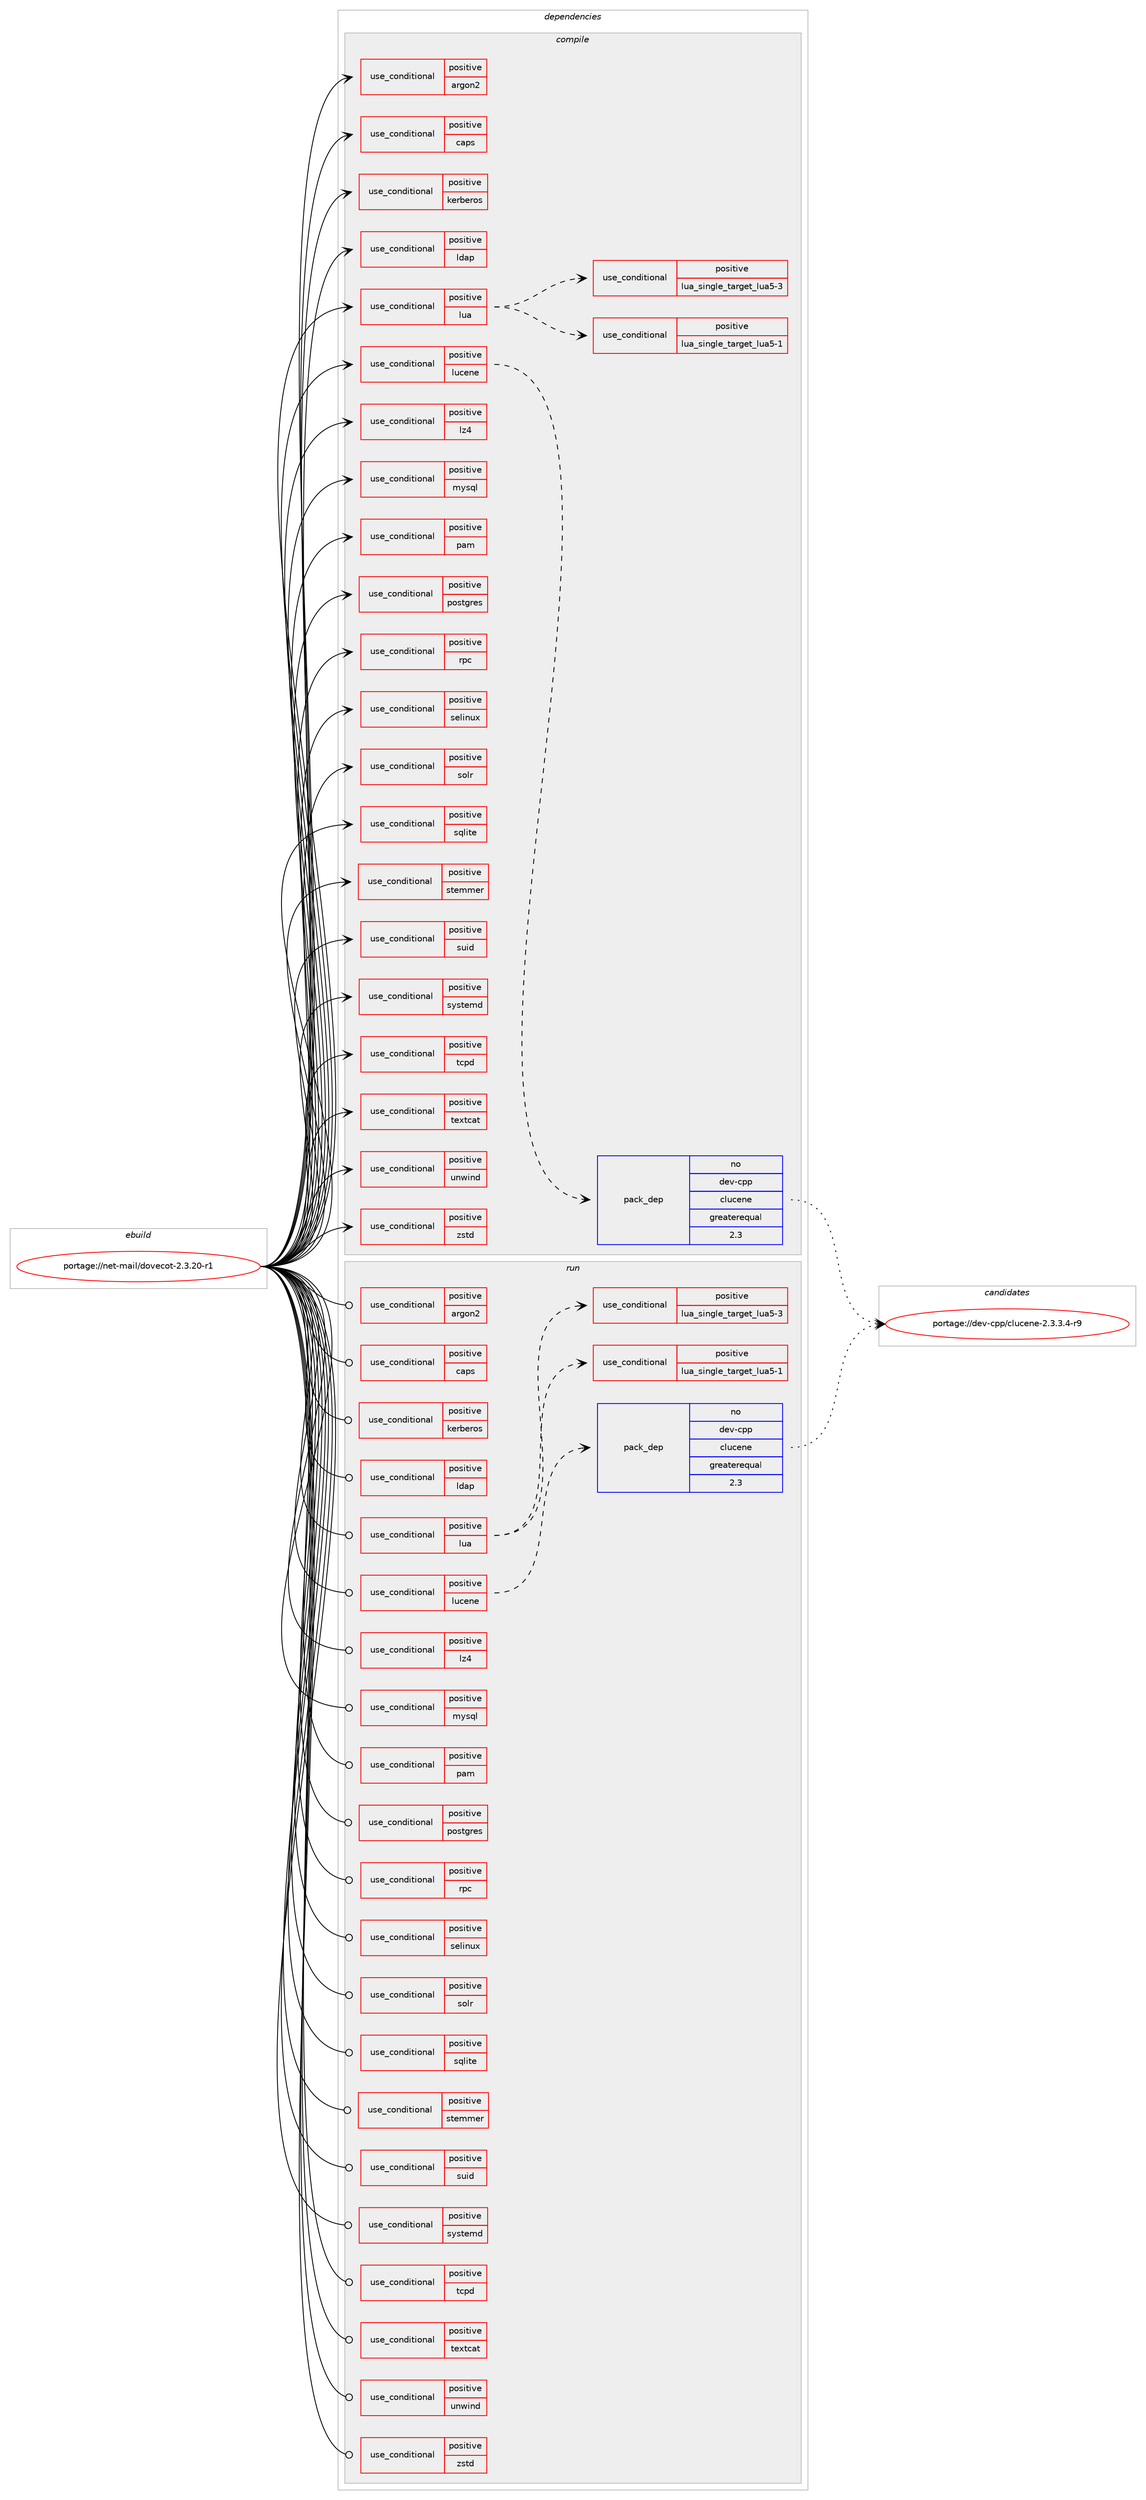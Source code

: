 digraph prolog {

# *************
# Graph options
# *************

newrank=true;
concentrate=true;
compound=true;
graph [rankdir=LR,fontname=Helvetica,fontsize=10,ranksep=1.5];#, ranksep=2.5, nodesep=0.2];
edge  [arrowhead=vee];
node  [fontname=Helvetica,fontsize=10];

# **********
# The ebuild
# **********

subgraph cluster_leftcol {
color=gray;
rank=same;
label=<<i>ebuild</i>>;
id [label="portage://net-mail/dovecot-2.3.20-r1", color=red, width=4, href="../net-mail/dovecot-2.3.20-r1.svg"];
}

# ****************
# The dependencies
# ****************

subgraph cluster_midcol {
color=gray;
label=<<i>dependencies</i>>;
subgraph cluster_compile {
fillcolor="#eeeeee";
style=filled;
label=<<i>compile</i>>;
subgraph cond92412 {
dependency185072 [label=<<TABLE BORDER="0" CELLBORDER="1" CELLSPACING="0" CELLPADDING="4"><TR><TD ROWSPAN="3" CELLPADDING="10">use_conditional</TD></TR><TR><TD>positive</TD></TR><TR><TD>argon2</TD></TR></TABLE>>, shape=none, color=red];
# *** BEGIN UNKNOWN DEPENDENCY TYPE (TODO) ***
# dependency185072 -> package_dependency(portage://net-mail/dovecot-2.3.20-r1,install,no,dev-libs,libsodium,none,[,,],any_same_slot,[])
# *** END UNKNOWN DEPENDENCY TYPE (TODO) ***

}
id:e -> dependency185072:w [weight=20,style="solid",arrowhead="vee"];
subgraph cond92413 {
dependency185073 [label=<<TABLE BORDER="0" CELLBORDER="1" CELLSPACING="0" CELLPADDING="4"><TR><TD ROWSPAN="3" CELLPADDING="10">use_conditional</TD></TR><TR><TD>positive</TD></TR><TR><TD>caps</TD></TR></TABLE>>, shape=none, color=red];
# *** BEGIN UNKNOWN DEPENDENCY TYPE (TODO) ***
# dependency185073 -> package_dependency(portage://net-mail/dovecot-2.3.20-r1,install,no,sys-libs,libcap,none,[,,],[],[])
# *** END UNKNOWN DEPENDENCY TYPE (TODO) ***

}
id:e -> dependency185073:w [weight=20,style="solid",arrowhead="vee"];
subgraph cond92414 {
dependency185074 [label=<<TABLE BORDER="0" CELLBORDER="1" CELLSPACING="0" CELLPADDING="4"><TR><TD ROWSPAN="3" CELLPADDING="10">use_conditional</TD></TR><TR><TD>positive</TD></TR><TR><TD>kerberos</TD></TR></TABLE>>, shape=none, color=red];
# *** BEGIN UNKNOWN DEPENDENCY TYPE (TODO) ***
# dependency185074 -> package_dependency(portage://net-mail/dovecot-2.3.20-r1,install,no,virtual,krb5,none,[,,],[],[])
# *** END UNKNOWN DEPENDENCY TYPE (TODO) ***

}
id:e -> dependency185074:w [weight=20,style="solid",arrowhead="vee"];
subgraph cond92415 {
dependency185075 [label=<<TABLE BORDER="0" CELLBORDER="1" CELLSPACING="0" CELLPADDING="4"><TR><TD ROWSPAN="3" CELLPADDING="10">use_conditional</TD></TR><TR><TD>positive</TD></TR><TR><TD>ldap</TD></TR></TABLE>>, shape=none, color=red];
# *** BEGIN UNKNOWN DEPENDENCY TYPE (TODO) ***
# dependency185075 -> package_dependency(portage://net-mail/dovecot-2.3.20-r1,install,no,net-nds,openldap,none,[,,],any_same_slot,[])
# *** END UNKNOWN DEPENDENCY TYPE (TODO) ***

}
id:e -> dependency185075:w [weight=20,style="solid",arrowhead="vee"];
subgraph cond92416 {
dependency185076 [label=<<TABLE BORDER="0" CELLBORDER="1" CELLSPACING="0" CELLPADDING="4"><TR><TD ROWSPAN="3" CELLPADDING="10">use_conditional</TD></TR><TR><TD>positive</TD></TR><TR><TD>lua</TD></TR></TABLE>>, shape=none, color=red];
subgraph cond92417 {
dependency185077 [label=<<TABLE BORDER="0" CELLBORDER="1" CELLSPACING="0" CELLPADDING="4"><TR><TD ROWSPAN="3" CELLPADDING="10">use_conditional</TD></TR><TR><TD>positive</TD></TR><TR><TD>lua_single_target_lua5-1</TD></TR></TABLE>>, shape=none, color=red];
# *** BEGIN UNKNOWN DEPENDENCY TYPE (TODO) ***
# dependency185077 -> package_dependency(portage://net-mail/dovecot-2.3.20-r1,install,no,dev-lang,lua,none,[,,],[slot(5.1)],[])
# *** END UNKNOWN DEPENDENCY TYPE (TODO) ***

}
dependency185076:e -> dependency185077:w [weight=20,style="dashed",arrowhead="vee"];
subgraph cond92418 {
dependency185078 [label=<<TABLE BORDER="0" CELLBORDER="1" CELLSPACING="0" CELLPADDING="4"><TR><TD ROWSPAN="3" CELLPADDING="10">use_conditional</TD></TR><TR><TD>positive</TD></TR><TR><TD>lua_single_target_lua5-3</TD></TR></TABLE>>, shape=none, color=red];
# *** BEGIN UNKNOWN DEPENDENCY TYPE (TODO) ***
# dependency185078 -> package_dependency(portage://net-mail/dovecot-2.3.20-r1,install,no,dev-lang,lua,none,[,,],[slot(5.3)],[])
# *** END UNKNOWN DEPENDENCY TYPE (TODO) ***

}
dependency185076:e -> dependency185078:w [weight=20,style="dashed",arrowhead="vee"];
}
id:e -> dependency185076:w [weight=20,style="solid",arrowhead="vee"];
subgraph cond92419 {
dependency185079 [label=<<TABLE BORDER="0" CELLBORDER="1" CELLSPACING="0" CELLPADDING="4"><TR><TD ROWSPAN="3" CELLPADDING="10">use_conditional</TD></TR><TR><TD>positive</TD></TR><TR><TD>lucene</TD></TR></TABLE>>, shape=none, color=red];
subgraph pack90053 {
dependency185080 [label=<<TABLE BORDER="0" CELLBORDER="1" CELLSPACING="0" CELLPADDING="4" WIDTH="220"><TR><TD ROWSPAN="6" CELLPADDING="30">pack_dep</TD></TR><TR><TD WIDTH="110">no</TD></TR><TR><TD>dev-cpp</TD></TR><TR><TD>clucene</TD></TR><TR><TD>greaterequal</TD></TR><TR><TD>2.3</TD></TR></TABLE>>, shape=none, color=blue];
}
dependency185079:e -> dependency185080:w [weight=20,style="dashed",arrowhead="vee"];
}
id:e -> dependency185079:w [weight=20,style="solid",arrowhead="vee"];
subgraph cond92420 {
dependency185081 [label=<<TABLE BORDER="0" CELLBORDER="1" CELLSPACING="0" CELLPADDING="4"><TR><TD ROWSPAN="3" CELLPADDING="10">use_conditional</TD></TR><TR><TD>positive</TD></TR><TR><TD>lz4</TD></TR></TABLE>>, shape=none, color=red];
# *** BEGIN UNKNOWN DEPENDENCY TYPE (TODO) ***
# dependency185081 -> package_dependency(portage://net-mail/dovecot-2.3.20-r1,install,no,app-arch,lz4,none,[,,],[],[])
# *** END UNKNOWN DEPENDENCY TYPE (TODO) ***

}
id:e -> dependency185081:w [weight=20,style="solid",arrowhead="vee"];
subgraph cond92421 {
dependency185082 [label=<<TABLE BORDER="0" CELLBORDER="1" CELLSPACING="0" CELLPADDING="4"><TR><TD ROWSPAN="3" CELLPADDING="10">use_conditional</TD></TR><TR><TD>positive</TD></TR><TR><TD>mysql</TD></TR></TABLE>>, shape=none, color=red];
# *** BEGIN UNKNOWN DEPENDENCY TYPE (TODO) ***
# dependency185082 -> package_dependency(portage://net-mail/dovecot-2.3.20-r1,install,no,dev-db,mysql-connector-c,none,[,,],[slot(0),equal],[])
# *** END UNKNOWN DEPENDENCY TYPE (TODO) ***

}
id:e -> dependency185082:w [weight=20,style="solid",arrowhead="vee"];
subgraph cond92422 {
dependency185083 [label=<<TABLE BORDER="0" CELLBORDER="1" CELLSPACING="0" CELLPADDING="4"><TR><TD ROWSPAN="3" CELLPADDING="10">use_conditional</TD></TR><TR><TD>positive</TD></TR><TR><TD>pam</TD></TR></TABLE>>, shape=none, color=red];
# *** BEGIN UNKNOWN DEPENDENCY TYPE (TODO) ***
# dependency185083 -> package_dependency(portage://net-mail/dovecot-2.3.20-r1,install,no,sys-libs,pam,none,[,,],any_same_slot,[])
# *** END UNKNOWN DEPENDENCY TYPE (TODO) ***

}
id:e -> dependency185083:w [weight=20,style="solid",arrowhead="vee"];
subgraph cond92423 {
dependency185084 [label=<<TABLE BORDER="0" CELLBORDER="1" CELLSPACING="0" CELLPADDING="4"><TR><TD ROWSPAN="3" CELLPADDING="10">use_conditional</TD></TR><TR><TD>positive</TD></TR><TR><TD>postgres</TD></TR></TABLE>>, shape=none, color=red];
# *** BEGIN UNKNOWN DEPENDENCY TYPE (TODO) ***
# dependency185084 -> package_dependency(portage://net-mail/dovecot-2.3.20-r1,install,no,dev-db,postgresql,none,[,,],any_different_slot,[])
# *** END UNKNOWN DEPENDENCY TYPE (TODO) ***

}
id:e -> dependency185084:w [weight=20,style="solid",arrowhead="vee"];
subgraph cond92424 {
dependency185085 [label=<<TABLE BORDER="0" CELLBORDER="1" CELLSPACING="0" CELLPADDING="4"><TR><TD ROWSPAN="3" CELLPADDING="10">use_conditional</TD></TR><TR><TD>positive</TD></TR><TR><TD>rpc</TD></TR></TABLE>>, shape=none, color=red];
# *** BEGIN UNKNOWN DEPENDENCY TYPE (TODO) ***
# dependency185085 -> package_dependency(portage://net-mail/dovecot-2.3.20-r1,install,no,net-libs,libtirpc,none,[,,],any_same_slot,[])
# *** END UNKNOWN DEPENDENCY TYPE (TODO) ***

# *** BEGIN UNKNOWN DEPENDENCY TYPE (TODO) ***
# dependency185085 -> package_dependency(portage://net-mail/dovecot-2.3.20-r1,install,no,net-libs,rpcsvc-proto,none,[,,],[],[])
# *** END UNKNOWN DEPENDENCY TYPE (TODO) ***

}
id:e -> dependency185085:w [weight=20,style="solid",arrowhead="vee"];
subgraph cond92425 {
dependency185086 [label=<<TABLE BORDER="0" CELLBORDER="1" CELLSPACING="0" CELLPADDING="4"><TR><TD ROWSPAN="3" CELLPADDING="10">use_conditional</TD></TR><TR><TD>positive</TD></TR><TR><TD>selinux</TD></TR></TABLE>>, shape=none, color=red];
# *** BEGIN UNKNOWN DEPENDENCY TYPE (TODO) ***
# dependency185086 -> package_dependency(portage://net-mail/dovecot-2.3.20-r1,install,no,sec-policy,selinux-dovecot,none,[,,],[],[])
# *** END UNKNOWN DEPENDENCY TYPE (TODO) ***

}
id:e -> dependency185086:w [weight=20,style="solid",arrowhead="vee"];
subgraph cond92426 {
dependency185087 [label=<<TABLE BORDER="0" CELLBORDER="1" CELLSPACING="0" CELLPADDING="4"><TR><TD ROWSPAN="3" CELLPADDING="10">use_conditional</TD></TR><TR><TD>positive</TD></TR><TR><TD>solr</TD></TR></TABLE>>, shape=none, color=red];
# *** BEGIN UNKNOWN DEPENDENCY TYPE (TODO) ***
# dependency185087 -> package_dependency(portage://net-mail/dovecot-2.3.20-r1,install,no,net-misc,curl,none,[,,],[],[])
# *** END UNKNOWN DEPENDENCY TYPE (TODO) ***

# *** BEGIN UNKNOWN DEPENDENCY TYPE (TODO) ***
# dependency185087 -> package_dependency(portage://net-mail/dovecot-2.3.20-r1,install,no,dev-libs,expat,none,[,,],[],[])
# *** END UNKNOWN DEPENDENCY TYPE (TODO) ***

}
id:e -> dependency185087:w [weight=20,style="solid",arrowhead="vee"];
subgraph cond92427 {
dependency185088 [label=<<TABLE BORDER="0" CELLBORDER="1" CELLSPACING="0" CELLPADDING="4"><TR><TD ROWSPAN="3" CELLPADDING="10">use_conditional</TD></TR><TR><TD>positive</TD></TR><TR><TD>sqlite</TD></TR></TABLE>>, shape=none, color=red];
# *** BEGIN UNKNOWN DEPENDENCY TYPE (TODO) ***
# dependency185088 -> package_dependency(portage://net-mail/dovecot-2.3.20-r1,install,no,dev-db,sqlite,none,[,,],any_different_slot,[])
# *** END UNKNOWN DEPENDENCY TYPE (TODO) ***

}
id:e -> dependency185088:w [weight=20,style="solid",arrowhead="vee"];
subgraph cond92428 {
dependency185089 [label=<<TABLE BORDER="0" CELLBORDER="1" CELLSPACING="0" CELLPADDING="4"><TR><TD ROWSPAN="3" CELLPADDING="10">use_conditional</TD></TR><TR><TD>positive</TD></TR><TR><TD>stemmer</TD></TR></TABLE>>, shape=none, color=red];
# *** BEGIN UNKNOWN DEPENDENCY TYPE (TODO) ***
# dependency185089 -> package_dependency(portage://net-mail/dovecot-2.3.20-r1,install,no,dev-libs,snowball-stemmer,none,[,,],any_same_slot,[])
# *** END UNKNOWN DEPENDENCY TYPE (TODO) ***

}
id:e -> dependency185089:w [weight=20,style="solid",arrowhead="vee"];
subgraph cond92429 {
dependency185090 [label=<<TABLE BORDER="0" CELLBORDER="1" CELLSPACING="0" CELLPADDING="4"><TR><TD ROWSPAN="3" CELLPADDING="10">use_conditional</TD></TR><TR><TD>positive</TD></TR><TR><TD>suid</TD></TR></TABLE>>, shape=none, color=red];
# *** BEGIN UNKNOWN DEPENDENCY TYPE (TODO) ***
# dependency185090 -> package_dependency(portage://net-mail/dovecot-2.3.20-r1,install,no,acct-group,mail,none,[,,],[],[])
# *** END UNKNOWN DEPENDENCY TYPE (TODO) ***

}
id:e -> dependency185090:w [weight=20,style="solid",arrowhead="vee"];
subgraph cond92430 {
dependency185091 [label=<<TABLE BORDER="0" CELLBORDER="1" CELLSPACING="0" CELLPADDING="4"><TR><TD ROWSPAN="3" CELLPADDING="10">use_conditional</TD></TR><TR><TD>positive</TD></TR><TR><TD>systemd</TD></TR></TABLE>>, shape=none, color=red];
# *** BEGIN UNKNOWN DEPENDENCY TYPE (TODO) ***
# dependency185091 -> package_dependency(portage://net-mail/dovecot-2.3.20-r1,install,no,sys-apps,systemd,none,[,,],any_same_slot,[])
# *** END UNKNOWN DEPENDENCY TYPE (TODO) ***

}
id:e -> dependency185091:w [weight=20,style="solid",arrowhead="vee"];
subgraph cond92431 {
dependency185092 [label=<<TABLE BORDER="0" CELLBORDER="1" CELLSPACING="0" CELLPADDING="4"><TR><TD ROWSPAN="3" CELLPADDING="10">use_conditional</TD></TR><TR><TD>positive</TD></TR><TR><TD>tcpd</TD></TR></TABLE>>, shape=none, color=red];
# *** BEGIN UNKNOWN DEPENDENCY TYPE (TODO) ***
# dependency185092 -> package_dependency(portage://net-mail/dovecot-2.3.20-r1,install,no,sys-apps,tcp-wrappers,none,[,,],[],[])
# *** END UNKNOWN DEPENDENCY TYPE (TODO) ***

}
id:e -> dependency185092:w [weight=20,style="solid",arrowhead="vee"];
subgraph cond92432 {
dependency185093 [label=<<TABLE BORDER="0" CELLBORDER="1" CELLSPACING="0" CELLPADDING="4"><TR><TD ROWSPAN="3" CELLPADDING="10">use_conditional</TD></TR><TR><TD>positive</TD></TR><TR><TD>textcat</TD></TR></TABLE>>, shape=none, color=red];
# *** BEGIN UNKNOWN DEPENDENCY TYPE (TODO) ***
# dependency185093 -> package_dependency(portage://net-mail/dovecot-2.3.20-r1,install,no,app-text,libexttextcat,none,[,,],[],[])
# *** END UNKNOWN DEPENDENCY TYPE (TODO) ***

}
id:e -> dependency185093:w [weight=20,style="solid",arrowhead="vee"];
subgraph cond92433 {
dependency185094 [label=<<TABLE BORDER="0" CELLBORDER="1" CELLSPACING="0" CELLPADDING="4"><TR><TD ROWSPAN="3" CELLPADDING="10">use_conditional</TD></TR><TR><TD>positive</TD></TR><TR><TD>unwind</TD></TR></TABLE>>, shape=none, color=red];
# *** BEGIN UNKNOWN DEPENDENCY TYPE (TODO) ***
# dependency185094 -> package_dependency(portage://net-mail/dovecot-2.3.20-r1,install,no,sys-libs,libunwind,none,[,,],any_same_slot,[])
# *** END UNKNOWN DEPENDENCY TYPE (TODO) ***

}
id:e -> dependency185094:w [weight=20,style="solid",arrowhead="vee"];
subgraph cond92434 {
dependency185095 [label=<<TABLE BORDER="0" CELLBORDER="1" CELLSPACING="0" CELLPADDING="4"><TR><TD ROWSPAN="3" CELLPADDING="10">use_conditional</TD></TR><TR><TD>positive</TD></TR><TR><TD>zstd</TD></TR></TABLE>>, shape=none, color=red];
# *** BEGIN UNKNOWN DEPENDENCY TYPE (TODO) ***
# dependency185095 -> package_dependency(portage://net-mail/dovecot-2.3.20-r1,install,no,app-arch,zstd,none,[,,],any_same_slot,[])
# *** END UNKNOWN DEPENDENCY TYPE (TODO) ***

}
id:e -> dependency185095:w [weight=20,style="solid",arrowhead="vee"];
# *** BEGIN UNKNOWN DEPENDENCY TYPE (TODO) ***
# id -> package_dependency(portage://net-mail/dovecot-2.3.20-r1,install,no,app-arch,bzip2,none,[,,],[],[])
# *** END UNKNOWN DEPENDENCY TYPE (TODO) ***

# *** BEGIN UNKNOWN DEPENDENCY TYPE (TODO) ***
# id -> package_dependency(portage://net-mail/dovecot-2.3.20-r1,install,no,app-arch,xz-utils,none,[,,],[],[])
# *** END UNKNOWN DEPENDENCY TYPE (TODO) ***

# *** BEGIN UNKNOWN DEPENDENCY TYPE (TODO) ***
# id -> package_dependency(portage://net-mail/dovecot-2.3.20-r1,install,no,dev-libs,icu,none,[,,],any_same_slot,[])
# *** END UNKNOWN DEPENDENCY TYPE (TODO) ***

# *** BEGIN UNKNOWN DEPENDENCY TYPE (TODO) ***
# id -> package_dependency(portage://net-mail/dovecot-2.3.20-r1,install,no,dev-libs,openssl,none,[,,],[slot(0),equal],[])
# *** END UNKNOWN DEPENDENCY TYPE (TODO) ***

# *** BEGIN UNKNOWN DEPENDENCY TYPE (TODO) ***
# id -> package_dependency(portage://net-mail/dovecot-2.3.20-r1,install,no,sys-libs,zlib,none,[,,],any_same_slot,[])
# *** END UNKNOWN DEPENDENCY TYPE (TODO) ***

# *** BEGIN UNKNOWN DEPENDENCY TYPE (TODO) ***
# id -> package_dependency(portage://net-mail/dovecot-2.3.20-r1,install,no,virtual,libcrypt,none,[,,],any_same_slot,[])
# *** END UNKNOWN DEPENDENCY TYPE (TODO) ***

# *** BEGIN UNKNOWN DEPENDENCY TYPE (TODO) ***
# id -> package_dependency(portage://net-mail/dovecot-2.3.20-r1,install,no,virtual,libiconv,none,[,,],[],[])
# *** END UNKNOWN DEPENDENCY TYPE (TODO) ***

}
subgraph cluster_compileandrun {
fillcolor="#eeeeee";
style=filled;
label=<<i>compile and run</i>>;
}
subgraph cluster_run {
fillcolor="#eeeeee";
style=filled;
label=<<i>run</i>>;
subgraph cond92435 {
dependency185096 [label=<<TABLE BORDER="0" CELLBORDER="1" CELLSPACING="0" CELLPADDING="4"><TR><TD ROWSPAN="3" CELLPADDING="10">use_conditional</TD></TR><TR><TD>positive</TD></TR><TR><TD>argon2</TD></TR></TABLE>>, shape=none, color=red];
# *** BEGIN UNKNOWN DEPENDENCY TYPE (TODO) ***
# dependency185096 -> package_dependency(portage://net-mail/dovecot-2.3.20-r1,run,no,dev-libs,libsodium,none,[,,],any_same_slot,[])
# *** END UNKNOWN DEPENDENCY TYPE (TODO) ***

}
id:e -> dependency185096:w [weight=20,style="solid",arrowhead="odot"];
subgraph cond92436 {
dependency185097 [label=<<TABLE BORDER="0" CELLBORDER="1" CELLSPACING="0" CELLPADDING="4"><TR><TD ROWSPAN="3" CELLPADDING="10">use_conditional</TD></TR><TR><TD>positive</TD></TR><TR><TD>caps</TD></TR></TABLE>>, shape=none, color=red];
# *** BEGIN UNKNOWN DEPENDENCY TYPE (TODO) ***
# dependency185097 -> package_dependency(portage://net-mail/dovecot-2.3.20-r1,run,no,sys-libs,libcap,none,[,,],[],[])
# *** END UNKNOWN DEPENDENCY TYPE (TODO) ***

}
id:e -> dependency185097:w [weight=20,style="solid",arrowhead="odot"];
subgraph cond92437 {
dependency185098 [label=<<TABLE BORDER="0" CELLBORDER="1" CELLSPACING="0" CELLPADDING="4"><TR><TD ROWSPAN="3" CELLPADDING="10">use_conditional</TD></TR><TR><TD>positive</TD></TR><TR><TD>kerberos</TD></TR></TABLE>>, shape=none, color=red];
# *** BEGIN UNKNOWN DEPENDENCY TYPE (TODO) ***
# dependency185098 -> package_dependency(portage://net-mail/dovecot-2.3.20-r1,run,no,virtual,krb5,none,[,,],[],[])
# *** END UNKNOWN DEPENDENCY TYPE (TODO) ***

}
id:e -> dependency185098:w [weight=20,style="solid",arrowhead="odot"];
subgraph cond92438 {
dependency185099 [label=<<TABLE BORDER="0" CELLBORDER="1" CELLSPACING="0" CELLPADDING="4"><TR><TD ROWSPAN="3" CELLPADDING="10">use_conditional</TD></TR><TR><TD>positive</TD></TR><TR><TD>ldap</TD></TR></TABLE>>, shape=none, color=red];
# *** BEGIN UNKNOWN DEPENDENCY TYPE (TODO) ***
# dependency185099 -> package_dependency(portage://net-mail/dovecot-2.3.20-r1,run,no,net-nds,openldap,none,[,,],any_same_slot,[])
# *** END UNKNOWN DEPENDENCY TYPE (TODO) ***

}
id:e -> dependency185099:w [weight=20,style="solid",arrowhead="odot"];
subgraph cond92439 {
dependency185100 [label=<<TABLE BORDER="0" CELLBORDER="1" CELLSPACING="0" CELLPADDING="4"><TR><TD ROWSPAN="3" CELLPADDING="10">use_conditional</TD></TR><TR><TD>positive</TD></TR><TR><TD>lua</TD></TR></TABLE>>, shape=none, color=red];
subgraph cond92440 {
dependency185101 [label=<<TABLE BORDER="0" CELLBORDER="1" CELLSPACING="0" CELLPADDING="4"><TR><TD ROWSPAN="3" CELLPADDING="10">use_conditional</TD></TR><TR><TD>positive</TD></TR><TR><TD>lua_single_target_lua5-1</TD></TR></TABLE>>, shape=none, color=red];
# *** BEGIN UNKNOWN DEPENDENCY TYPE (TODO) ***
# dependency185101 -> package_dependency(portage://net-mail/dovecot-2.3.20-r1,run,no,dev-lang,lua,none,[,,],[slot(5.1)],[])
# *** END UNKNOWN DEPENDENCY TYPE (TODO) ***

}
dependency185100:e -> dependency185101:w [weight=20,style="dashed",arrowhead="vee"];
subgraph cond92441 {
dependency185102 [label=<<TABLE BORDER="0" CELLBORDER="1" CELLSPACING="0" CELLPADDING="4"><TR><TD ROWSPAN="3" CELLPADDING="10">use_conditional</TD></TR><TR><TD>positive</TD></TR><TR><TD>lua_single_target_lua5-3</TD></TR></TABLE>>, shape=none, color=red];
# *** BEGIN UNKNOWN DEPENDENCY TYPE (TODO) ***
# dependency185102 -> package_dependency(portage://net-mail/dovecot-2.3.20-r1,run,no,dev-lang,lua,none,[,,],[slot(5.3)],[])
# *** END UNKNOWN DEPENDENCY TYPE (TODO) ***

}
dependency185100:e -> dependency185102:w [weight=20,style="dashed",arrowhead="vee"];
}
id:e -> dependency185100:w [weight=20,style="solid",arrowhead="odot"];
subgraph cond92442 {
dependency185103 [label=<<TABLE BORDER="0" CELLBORDER="1" CELLSPACING="0" CELLPADDING="4"><TR><TD ROWSPAN="3" CELLPADDING="10">use_conditional</TD></TR><TR><TD>positive</TD></TR><TR><TD>lucene</TD></TR></TABLE>>, shape=none, color=red];
subgraph pack90054 {
dependency185104 [label=<<TABLE BORDER="0" CELLBORDER="1" CELLSPACING="0" CELLPADDING="4" WIDTH="220"><TR><TD ROWSPAN="6" CELLPADDING="30">pack_dep</TD></TR><TR><TD WIDTH="110">no</TD></TR><TR><TD>dev-cpp</TD></TR><TR><TD>clucene</TD></TR><TR><TD>greaterequal</TD></TR><TR><TD>2.3</TD></TR></TABLE>>, shape=none, color=blue];
}
dependency185103:e -> dependency185104:w [weight=20,style="dashed",arrowhead="vee"];
}
id:e -> dependency185103:w [weight=20,style="solid",arrowhead="odot"];
subgraph cond92443 {
dependency185105 [label=<<TABLE BORDER="0" CELLBORDER="1" CELLSPACING="0" CELLPADDING="4"><TR><TD ROWSPAN="3" CELLPADDING="10">use_conditional</TD></TR><TR><TD>positive</TD></TR><TR><TD>lz4</TD></TR></TABLE>>, shape=none, color=red];
# *** BEGIN UNKNOWN DEPENDENCY TYPE (TODO) ***
# dependency185105 -> package_dependency(portage://net-mail/dovecot-2.3.20-r1,run,no,app-arch,lz4,none,[,,],[],[])
# *** END UNKNOWN DEPENDENCY TYPE (TODO) ***

}
id:e -> dependency185105:w [weight=20,style="solid",arrowhead="odot"];
subgraph cond92444 {
dependency185106 [label=<<TABLE BORDER="0" CELLBORDER="1" CELLSPACING="0" CELLPADDING="4"><TR><TD ROWSPAN="3" CELLPADDING="10">use_conditional</TD></TR><TR><TD>positive</TD></TR><TR><TD>mysql</TD></TR></TABLE>>, shape=none, color=red];
# *** BEGIN UNKNOWN DEPENDENCY TYPE (TODO) ***
# dependency185106 -> package_dependency(portage://net-mail/dovecot-2.3.20-r1,run,no,dev-db,mysql-connector-c,none,[,,],[slot(0),equal],[])
# *** END UNKNOWN DEPENDENCY TYPE (TODO) ***

}
id:e -> dependency185106:w [weight=20,style="solid",arrowhead="odot"];
subgraph cond92445 {
dependency185107 [label=<<TABLE BORDER="0" CELLBORDER="1" CELLSPACING="0" CELLPADDING="4"><TR><TD ROWSPAN="3" CELLPADDING="10">use_conditional</TD></TR><TR><TD>positive</TD></TR><TR><TD>pam</TD></TR></TABLE>>, shape=none, color=red];
# *** BEGIN UNKNOWN DEPENDENCY TYPE (TODO) ***
# dependency185107 -> package_dependency(portage://net-mail/dovecot-2.3.20-r1,run,no,sys-libs,pam,none,[,,],any_same_slot,[])
# *** END UNKNOWN DEPENDENCY TYPE (TODO) ***

}
id:e -> dependency185107:w [weight=20,style="solid",arrowhead="odot"];
subgraph cond92446 {
dependency185108 [label=<<TABLE BORDER="0" CELLBORDER="1" CELLSPACING="0" CELLPADDING="4"><TR><TD ROWSPAN="3" CELLPADDING="10">use_conditional</TD></TR><TR><TD>positive</TD></TR><TR><TD>postgres</TD></TR></TABLE>>, shape=none, color=red];
# *** BEGIN UNKNOWN DEPENDENCY TYPE (TODO) ***
# dependency185108 -> package_dependency(portage://net-mail/dovecot-2.3.20-r1,run,no,dev-db,postgresql,none,[,,],any_different_slot,[])
# *** END UNKNOWN DEPENDENCY TYPE (TODO) ***

}
id:e -> dependency185108:w [weight=20,style="solid",arrowhead="odot"];
subgraph cond92447 {
dependency185109 [label=<<TABLE BORDER="0" CELLBORDER="1" CELLSPACING="0" CELLPADDING="4"><TR><TD ROWSPAN="3" CELLPADDING="10">use_conditional</TD></TR><TR><TD>positive</TD></TR><TR><TD>rpc</TD></TR></TABLE>>, shape=none, color=red];
# *** BEGIN UNKNOWN DEPENDENCY TYPE (TODO) ***
# dependency185109 -> package_dependency(portage://net-mail/dovecot-2.3.20-r1,run,no,net-libs,libtirpc,none,[,,],any_same_slot,[])
# *** END UNKNOWN DEPENDENCY TYPE (TODO) ***

# *** BEGIN UNKNOWN DEPENDENCY TYPE (TODO) ***
# dependency185109 -> package_dependency(portage://net-mail/dovecot-2.3.20-r1,run,no,net-libs,rpcsvc-proto,none,[,,],[],[])
# *** END UNKNOWN DEPENDENCY TYPE (TODO) ***

}
id:e -> dependency185109:w [weight=20,style="solid",arrowhead="odot"];
subgraph cond92448 {
dependency185110 [label=<<TABLE BORDER="0" CELLBORDER="1" CELLSPACING="0" CELLPADDING="4"><TR><TD ROWSPAN="3" CELLPADDING="10">use_conditional</TD></TR><TR><TD>positive</TD></TR><TR><TD>selinux</TD></TR></TABLE>>, shape=none, color=red];
# *** BEGIN UNKNOWN DEPENDENCY TYPE (TODO) ***
# dependency185110 -> package_dependency(portage://net-mail/dovecot-2.3.20-r1,run,no,sec-policy,selinux-dovecot,none,[,,],[],[])
# *** END UNKNOWN DEPENDENCY TYPE (TODO) ***

}
id:e -> dependency185110:w [weight=20,style="solid",arrowhead="odot"];
subgraph cond92449 {
dependency185111 [label=<<TABLE BORDER="0" CELLBORDER="1" CELLSPACING="0" CELLPADDING="4"><TR><TD ROWSPAN="3" CELLPADDING="10">use_conditional</TD></TR><TR><TD>positive</TD></TR><TR><TD>solr</TD></TR></TABLE>>, shape=none, color=red];
# *** BEGIN UNKNOWN DEPENDENCY TYPE (TODO) ***
# dependency185111 -> package_dependency(portage://net-mail/dovecot-2.3.20-r1,run,no,net-misc,curl,none,[,,],[],[])
# *** END UNKNOWN DEPENDENCY TYPE (TODO) ***

# *** BEGIN UNKNOWN DEPENDENCY TYPE (TODO) ***
# dependency185111 -> package_dependency(portage://net-mail/dovecot-2.3.20-r1,run,no,dev-libs,expat,none,[,,],[],[])
# *** END UNKNOWN DEPENDENCY TYPE (TODO) ***

}
id:e -> dependency185111:w [weight=20,style="solid",arrowhead="odot"];
subgraph cond92450 {
dependency185112 [label=<<TABLE BORDER="0" CELLBORDER="1" CELLSPACING="0" CELLPADDING="4"><TR><TD ROWSPAN="3" CELLPADDING="10">use_conditional</TD></TR><TR><TD>positive</TD></TR><TR><TD>sqlite</TD></TR></TABLE>>, shape=none, color=red];
# *** BEGIN UNKNOWN DEPENDENCY TYPE (TODO) ***
# dependency185112 -> package_dependency(portage://net-mail/dovecot-2.3.20-r1,run,no,dev-db,sqlite,none,[,,],any_different_slot,[])
# *** END UNKNOWN DEPENDENCY TYPE (TODO) ***

}
id:e -> dependency185112:w [weight=20,style="solid",arrowhead="odot"];
subgraph cond92451 {
dependency185113 [label=<<TABLE BORDER="0" CELLBORDER="1" CELLSPACING="0" CELLPADDING="4"><TR><TD ROWSPAN="3" CELLPADDING="10">use_conditional</TD></TR><TR><TD>positive</TD></TR><TR><TD>stemmer</TD></TR></TABLE>>, shape=none, color=red];
# *** BEGIN UNKNOWN DEPENDENCY TYPE (TODO) ***
# dependency185113 -> package_dependency(portage://net-mail/dovecot-2.3.20-r1,run,no,dev-libs,snowball-stemmer,none,[,,],any_same_slot,[])
# *** END UNKNOWN DEPENDENCY TYPE (TODO) ***

}
id:e -> dependency185113:w [weight=20,style="solid",arrowhead="odot"];
subgraph cond92452 {
dependency185114 [label=<<TABLE BORDER="0" CELLBORDER="1" CELLSPACING="0" CELLPADDING="4"><TR><TD ROWSPAN="3" CELLPADDING="10">use_conditional</TD></TR><TR><TD>positive</TD></TR><TR><TD>suid</TD></TR></TABLE>>, shape=none, color=red];
# *** BEGIN UNKNOWN DEPENDENCY TYPE (TODO) ***
# dependency185114 -> package_dependency(portage://net-mail/dovecot-2.3.20-r1,run,no,acct-group,mail,none,[,,],[],[])
# *** END UNKNOWN DEPENDENCY TYPE (TODO) ***

}
id:e -> dependency185114:w [weight=20,style="solid",arrowhead="odot"];
subgraph cond92453 {
dependency185115 [label=<<TABLE BORDER="0" CELLBORDER="1" CELLSPACING="0" CELLPADDING="4"><TR><TD ROWSPAN="3" CELLPADDING="10">use_conditional</TD></TR><TR><TD>positive</TD></TR><TR><TD>systemd</TD></TR></TABLE>>, shape=none, color=red];
# *** BEGIN UNKNOWN DEPENDENCY TYPE (TODO) ***
# dependency185115 -> package_dependency(portage://net-mail/dovecot-2.3.20-r1,run,no,sys-apps,systemd,none,[,,],any_same_slot,[])
# *** END UNKNOWN DEPENDENCY TYPE (TODO) ***

}
id:e -> dependency185115:w [weight=20,style="solid",arrowhead="odot"];
subgraph cond92454 {
dependency185116 [label=<<TABLE BORDER="0" CELLBORDER="1" CELLSPACING="0" CELLPADDING="4"><TR><TD ROWSPAN="3" CELLPADDING="10">use_conditional</TD></TR><TR><TD>positive</TD></TR><TR><TD>tcpd</TD></TR></TABLE>>, shape=none, color=red];
# *** BEGIN UNKNOWN DEPENDENCY TYPE (TODO) ***
# dependency185116 -> package_dependency(portage://net-mail/dovecot-2.3.20-r1,run,no,sys-apps,tcp-wrappers,none,[,,],[],[])
# *** END UNKNOWN DEPENDENCY TYPE (TODO) ***

}
id:e -> dependency185116:w [weight=20,style="solid",arrowhead="odot"];
subgraph cond92455 {
dependency185117 [label=<<TABLE BORDER="0" CELLBORDER="1" CELLSPACING="0" CELLPADDING="4"><TR><TD ROWSPAN="3" CELLPADDING="10">use_conditional</TD></TR><TR><TD>positive</TD></TR><TR><TD>textcat</TD></TR></TABLE>>, shape=none, color=red];
# *** BEGIN UNKNOWN DEPENDENCY TYPE (TODO) ***
# dependency185117 -> package_dependency(portage://net-mail/dovecot-2.3.20-r1,run,no,app-text,libexttextcat,none,[,,],[],[])
# *** END UNKNOWN DEPENDENCY TYPE (TODO) ***

}
id:e -> dependency185117:w [weight=20,style="solid",arrowhead="odot"];
subgraph cond92456 {
dependency185118 [label=<<TABLE BORDER="0" CELLBORDER="1" CELLSPACING="0" CELLPADDING="4"><TR><TD ROWSPAN="3" CELLPADDING="10">use_conditional</TD></TR><TR><TD>positive</TD></TR><TR><TD>unwind</TD></TR></TABLE>>, shape=none, color=red];
# *** BEGIN UNKNOWN DEPENDENCY TYPE (TODO) ***
# dependency185118 -> package_dependency(portage://net-mail/dovecot-2.3.20-r1,run,no,sys-libs,libunwind,none,[,,],any_same_slot,[])
# *** END UNKNOWN DEPENDENCY TYPE (TODO) ***

}
id:e -> dependency185118:w [weight=20,style="solid",arrowhead="odot"];
subgraph cond92457 {
dependency185119 [label=<<TABLE BORDER="0" CELLBORDER="1" CELLSPACING="0" CELLPADDING="4"><TR><TD ROWSPAN="3" CELLPADDING="10">use_conditional</TD></TR><TR><TD>positive</TD></TR><TR><TD>zstd</TD></TR></TABLE>>, shape=none, color=red];
# *** BEGIN UNKNOWN DEPENDENCY TYPE (TODO) ***
# dependency185119 -> package_dependency(portage://net-mail/dovecot-2.3.20-r1,run,no,app-arch,zstd,none,[,,],any_same_slot,[])
# *** END UNKNOWN DEPENDENCY TYPE (TODO) ***

}
id:e -> dependency185119:w [weight=20,style="solid",arrowhead="odot"];
# *** BEGIN UNKNOWN DEPENDENCY TYPE (TODO) ***
# id -> package_dependency(portage://net-mail/dovecot-2.3.20-r1,run,no,acct-group,dovecot,none,[,,],[],[])
# *** END UNKNOWN DEPENDENCY TYPE (TODO) ***

# *** BEGIN UNKNOWN DEPENDENCY TYPE (TODO) ***
# id -> package_dependency(portage://net-mail/dovecot-2.3.20-r1,run,no,acct-group,dovenull,none,[,,],[],[])
# *** END UNKNOWN DEPENDENCY TYPE (TODO) ***

# *** BEGIN UNKNOWN DEPENDENCY TYPE (TODO) ***
# id -> package_dependency(portage://net-mail/dovecot-2.3.20-r1,run,no,acct-user,dovecot,none,[,,],[],[])
# *** END UNKNOWN DEPENDENCY TYPE (TODO) ***

# *** BEGIN UNKNOWN DEPENDENCY TYPE (TODO) ***
# id -> package_dependency(portage://net-mail/dovecot-2.3.20-r1,run,no,acct-user,dovenull,none,[,,],[],[])
# *** END UNKNOWN DEPENDENCY TYPE (TODO) ***

# *** BEGIN UNKNOWN DEPENDENCY TYPE (TODO) ***
# id -> package_dependency(portage://net-mail/dovecot-2.3.20-r1,run,no,app-arch,bzip2,none,[,,],[],[])
# *** END UNKNOWN DEPENDENCY TYPE (TODO) ***

# *** BEGIN UNKNOWN DEPENDENCY TYPE (TODO) ***
# id -> package_dependency(portage://net-mail/dovecot-2.3.20-r1,run,no,app-arch,xz-utils,none,[,,],[],[])
# *** END UNKNOWN DEPENDENCY TYPE (TODO) ***

# *** BEGIN UNKNOWN DEPENDENCY TYPE (TODO) ***
# id -> package_dependency(portage://net-mail/dovecot-2.3.20-r1,run,no,dev-libs,icu,none,[,,],any_same_slot,[])
# *** END UNKNOWN DEPENDENCY TYPE (TODO) ***

# *** BEGIN UNKNOWN DEPENDENCY TYPE (TODO) ***
# id -> package_dependency(portage://net-mail/dovecot-2.3.20-r1,run,no,dev-libs,openssl,none,[,,],[slot(0),equal],[])
# *** END UNKNOWN DEPENDENCY TYPE (TODO) ***

# *** BEGIN UNKNOWN DEPENDENCY TYPE (TODO) ***
# id -> package_dependency(portage://net-mail/dovecot-2.3.20-r1,run,no,net-mail,mailbase,none,[,,],[],[])
# *** END UNKNOWN DEPENDENCY TYPE (TODO) ***

# *** BEGIN UNKNOWN DEPENDENCY TYPE (TODO) ***
# id -> package_dependency(portage://net-mail/dovecot-2.3.20-r1,run,no,sys-libs,zlib,none,[,,],any_same_slot,[])
# *** END UNKNOWN DEPENDENCY TYPE (TODO) ***

# *** BEGIN UNKNOWN DEPENDENCY TYPE (TODO) ***
# id -> package_dependency(portage://net-mail/dovecot-2.3.20-r1,run,no,virtual,libcrypt,none,[,,],any_same_slot,[])
# *** END UNKNOWN DEPENDENCY TYPE (TODO) ***

# *** BEGIN UNKNOWN DEPENDENCY TYPE (TODO) ***
# id -> package_dependency(portage://net-mail/dovecot-2.3.20-r1,run,no,virtual,libiconv,none,[,,],[],[])
# *** END UNKNOWN DEPENDENCY TYPE (TODO) ***

}
}

# **************
# The candidates
# **************

subgraph cluster_choices {
rank=same;
color=gray;
label=<<i>candidates</i>>;

subgraph choice90053 {
color=black;
nodesep=1;
choice100101118459911211247991081179910111010145504651465146524511457 [label="portage://dev-cpp/clucene-2.3.3.4-r9", color=red, width=4,href="../dev-cpp/clucene-2.3.3.4-r9.svg"];
dependency185080:e -> choice100101118459911211247991081179910111010145504651465146524511457:w [style=dotted,weight="100"];
}
subgraph choice90054 {
color=black;
nodesep=1;
choice100101118459911211247991081179910111010145504651465146524511457 [label="portage://dev-cpp/clucene-2.3.3.4-r9", color=red, width=4,href="../dev-cpp/clucene-2.3.3.4-r9.svg"];
dependency185104:e -> choice100101118459911211247991081179910111010145504651465146524511457:w [style=dotted,weight="100"];
}
}

}
